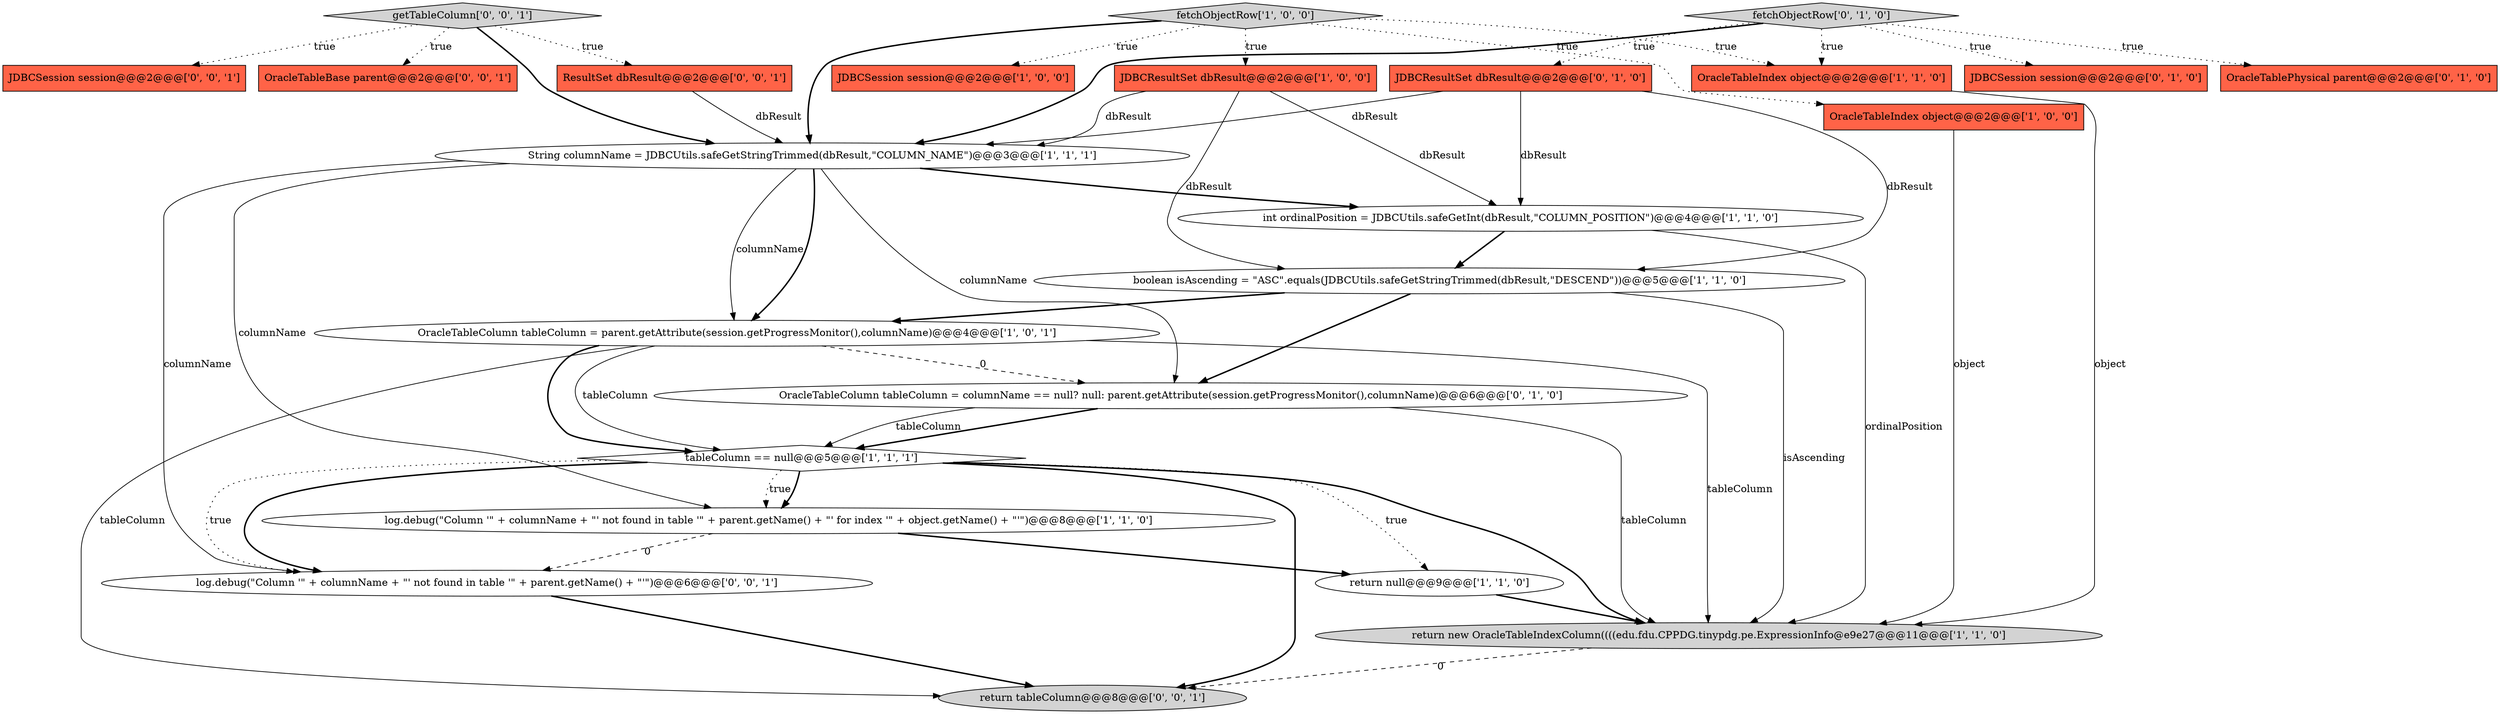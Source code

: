 digraph {
21 [style = filled, label = "OracleTableBase parent@@@2@@@['0', '0', '1']", fillcolor = tomato, shape = box image = "AAA0AAABBB3BBB"];
15 [style = filled, label = "fetchObjectRow['0', '1', '0']", fillcolor = lightgray, shape = diamond image = "AAA0AAABBB2BBB"];
2 [style = filled, label = "JDBCSession session@@@2@@@['1', '0', '0']", fillcolor = tomato, shape = box image = "AAA0AAABBB1BBB"];
14 [style = filled, label = "OracleTableColumn tableColumn = columnName == null? null: parent.getAttribute(session.getProgressMonitor(),columnName)@@@6@@@['0', '1', '0']", fillcolor = white, shape = ellipse image = "AAA1AAABBB2BBB"];
22 [style = filled, label = "return tableColumn@@@8@@@['0', '0', '1']", fillcolor = lightgray, shape = ellipse image = "AAA0AAABBB3BBB"];
10 [style = filled, label = "OracleTableColumn tableColumn = parent.getAttribute(session.getProgressMonitor(),columnName)@@@4@@@['1', '0', '1']", fillcolor = white, shape = ellipse image = "AAA0AAABBB1BBB"];
12 [style = filled, label = "tableColumn == null@@@5@@@['1', '1', '1']", fillcolor = white, shape = diamond image = "AAA0AAABBB1BBB"];
1 [style = filled, label = "return null@@@9@@@['1', '1', '0']", fillcolor = white, shape = ellipse image = "AAA0AAABBB1BBB"];
4 [style = filled, label = "OracleTableIndex object@@@2@@@['1', '0', '0']", fillcolor = tomato, shape = box image = "AAA0AAABBB1BBB"];
19 [style = filled, label = "getTableColumn['0', '0', '1']", fillcolor = lightgray, shape = diamond image = "AAA0AAABBB3BBB"];
3 [style = filled, label = "return new OracleTableIndexColumn((((edu.fdu.CPPDG.tinypdg.pe.ExpressionInfo@e9e27@@@11@@@['1', '1', '0']", fillcolor = lightgray, shape = ellipse image = "AAA0AAABBB1BBB"];
9 [style = filled, label = "String columnName = JDBCUtils.safeGetStringTrimmed(dbResult,\"COLUMN_NAME\")@@@3@@@['1', '1', '1']", fillcolor = white, shape = ellipse image = "AAA0AAABBB1BBB"];
23 [style = filled, label = "ResultSet dbResult@@@2@@@['0', '0', '1']", fillcolor = tomato, shape = box image = "AAA0AAABBB3BBB"];
18 [style = filled, label = "JDBCSession session@@@2@@@['0', '0', '1']", fillcolor = tomato, shape = box image = "AAA0AAABBB3BBB"];
7 [style = filled, label = "JDBCResultSet dbResult@@@2@@@['1', '0', '0']", fillcolor = tomato, shape = box image = "AAA0AAABBB1BBB"];
20 [style = filled, label = "log.debug(\"Column '\" + columnName + \"' not found in table '\" + parent.getName() + \"'\")@@@6@@@['0', '0', '1']", fillcolor = white, shape = ellipse image = "AAA0AAABBB3BBB"];
11 [style = filled, label = "OracleTableIndex object@@@2@@@['1', '1', '0']", fillcolor = tomato, shape = box image = "AAA0AAABBB1BBB"];
6 [style = filled, label = "int ordinalPosition = JDBCUtils.safeGetInt(dbResult,\"COLUMN_POSITION\")@@@4@@@['1', '1', '0']", fillcolor = white, shape = ellipse image = "AAA0AAABBB1BBB"];
16 [style = filled, label = "JDBCSession session@@@2@@@['0', '1', '0']", fillcolor = tomato, shape = box image = "AAA0AAABBB2BBB"];
17 [style = filled, label = "OracleTablePhysical parent@@@2@@@['0', '1', '0']", fillcolor = tomato, shape = box image = "AAA0AAABBB2BBB"];
5 [style = filled, label = "boolean isAscending = \"ASC\".equals(JDBCUtils.safeGetStringTrimmed(dbResult,\"DESCEND\"))@@@5@@@['1', '1', '0']", fillcolor = white, shape = ellipse image = "AAA0AAABBB1BBB"];
0 [style = filled, label = "fetchObjectRow['1', '0', '0']", fillcolor = lightgray, shape = diamond image = "AAA0AAABBB1BBB"];
13 [style = filled, label = "JDBCResultSet dbResult@@@2@@@['0', '1', '0']", fillcolor = tomato, shape = box image = "AAA0AAABBB2BBB"];
8 [style = filled, label = "log.debug(\"Column '\" + columnName + \"' not found in table '\" + parent.getName() + \"' for index '\" + object.getName() + \"'\")@@@8@@@['1', '1', '0']", fillcolor = white, shape = ellipse image = "AAA0AAABBB1BBB"];
0->2 [style = dotted, label="true"];
15->17 [style = dotted, label="true"];
19->21 [style = dotted, label="true"];
5->14 [style = bold, label=""];
7->5 [style = solid, label="dbResult"];
13->5 [style = solid, label="dbResult"];
11->3 [style = solid, label="object"];
7->6 [style = solid, label="dbResult"];
9->8 [style = solid, label="columnName"];
19->9 [style = bold, label=""];
15->9 [style = bold, label=""];
15->13 [style = dotted, label="true"];
6->3 [style = solid, label="ordinalPosition"];
3->22 [style = dashed, label="0"];
10->14 [style = dashed, label="0"];
14->3 [style = solid, label="tableColumn"];
0->7 [style = dotted, label="true"];
0->9 [style = bold, label=""];
10->22 [style = solid, label="tableColumn"];
20->22 [style = bold, label=""];
15->11 [style = dotted, label="true"];
14->12 [style = bold, label=""];
5->10 [style = bold, label=""];
12->20 [style = dotted, label="true"];
23->9 [style = solid, label="dbResult"];
12->22 [style = bold, label=""];
9->6 [style = bold, label=""];
10->12 [style = bold, label=""];
8->1 [style = bold, label=""];
4->3 [style = solid, label="object"];
19->23 [style = dotted, label="true"];
12->8 [style = dotted, label="true"];
8->20 [style = dashed, label="0"];
13->6 [style = solid, label="dbResult"];
9->10 [style = solid, label="columnName"];
9->20 [style = solid, label="columnName"];
1->3 [style = bold, label=""];
10->3 [style = solid, label="tableColumn"];
12->3 [style = bold, label=""];
13->9 [style = solid, label="dbResult"];
10->12 [style = solid, label="tableColumn"];
12->20 [style = bold, label=""];
6->5 [style = bold, label=""];
0->11 [style = dotted, label="true"];
15->16 [style = dotted, label="true"];
7->9 [style = solid, label="dbResult"];
9->14 [style = solid, label="columnName"];
0->4 [style = dotted, label="true"];
12->1 [style = dotted, label="true"];
5->3 [style = solid, label="isAscending"];
12->8 [style = bold, label=""];
14->12 [style = solid, label="tableColumn"];
9->10 [style = bold, label=""];
19->18 [style = dotted, label="true"];
}
